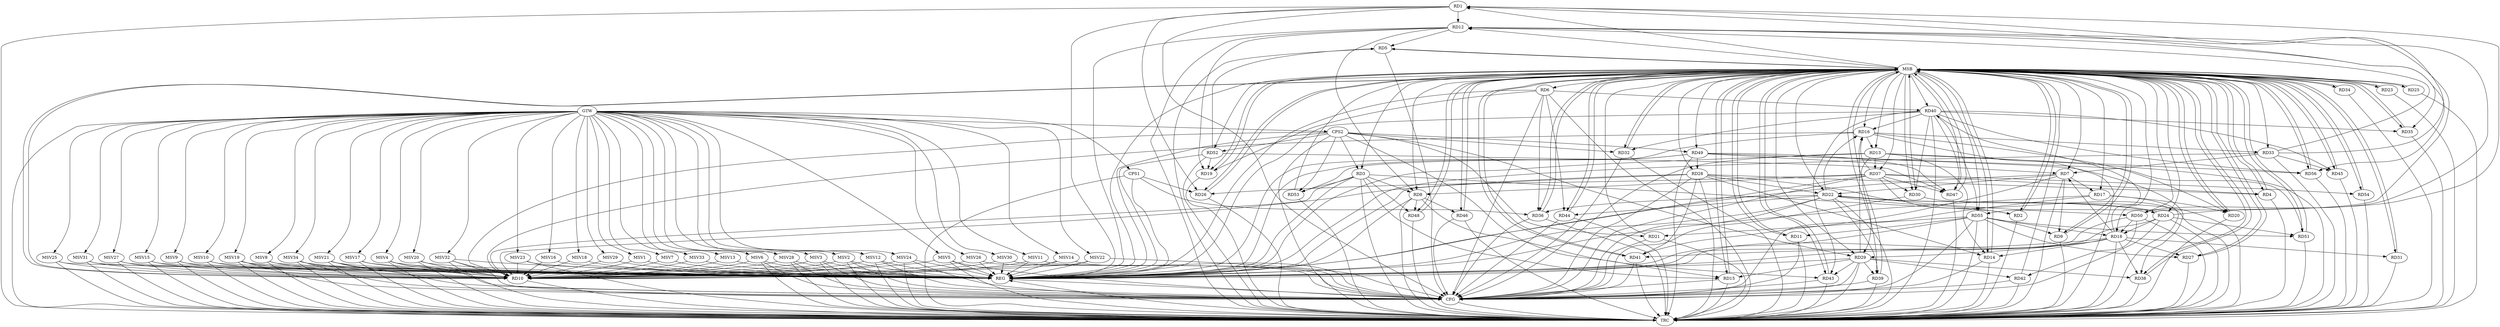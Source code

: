 strict digraph G {
  RD1 [ label="RD1" ];
  RD2 [ label="RD2" ];
  RD3 [ label="RD3" ];
  RD4 [ label="RD4" ];
  RD5 [ label="RD5" ];
  RD6 [ label="RD6" ];
  RD7 [ label="RD7" ];
  RD8 [ label="RD8" ];
  RD9 [ label="RD9" ];
  RD10 [ label="RD10" ];
  RD11 [ label="RD11" ];
  RD12 [ label="RD12" ];
  RD13 [ label="RD13" ];
  RD14 [ label="RD14" ];
  RD15 [ label="RD15" ];
  RD16 [ label="RD16" ];
  RD17 [ label="RD17" ];
  RD18 [ label="RD18" ];
  RD19 [ label="RD19" ];
  RD20 [ label="RD20" ];
  RD21 [ label="RD21" ];
  RD22 [ label="RD22" ];
  RD23 [ label="RD23" ];
  RD24 [ label="RD24" ];
  RD25 [ label="RD25" ];
  RD26 [ label="RD26" ];
  RD27 [ label="RD27" ];
  RD28 [ label="RD28" ];
  RD29 [ label="RD29" ];
  RD30 [ label="RD30" ];
  RD31 [ label="RD31" ];
  RD32 [ label="RD32" ];
  RD33 [ label="RD33" ];
  RD34 [ label="RD34" ];
  RD35 [ label="RD35" ];
  RD36 [ label="RD36" ];
  RD37 [ label="RD37" ];
  RD38 [ label="RD38" ];
  RD39 [ label="RD39" ];
  RD40 [ label="RD40" ];
  RD41 [ label="RD41" ];
  RD42 [ label="RD42" ];
  RD43 [ label="RD43" ];
  RD44 [ label="RD44" ];
  RD45 [ label="RD45" ];
  RD46 [ label="RD46" ];
  RD47 [ label="RD47" ];
  RD48 [ label="RD48" ];
  RD49 [ label="RD49" ];
  RD50 [ label="RD50" ];
  RD51 [ label="RD51" ];
  RD52 [ label="RD52" ];
  RD53 [ label="RD53" ];
  RD54 [ label="RD54" ];
  RD55 [ label="RD55" ];
  RD56 [ label="RD56" ];
  CPS1 [ label="CPS1" ];
  CPS2 [ label="CPS2" ];
  GTW [ label="GTW" ];
  REG [ label="REG" ];
  MSB [ label="MSB" ];
  CFG [ label="CFG" ];
  TRC [ label="TRC" ];
  MSV1 [ label="MSV1" ];
  MSV2 [ label="MSV2" ];
  MSV3 [ label="MSV3" ];
  MSV4 [ label="MSV4" ];
  MSV5 [ label="MSV5" ];
  MSV6 [ label="MSV6" ];
  MSV7 [ label="MSV7" ];
  MSV8 [ label="MSV8" ];
  MSV9 [ label="MSV9" ];
  MSV10 [ label="MSV10" ];
  MSV11 [ label="MSV11" ];
  MSV12 [ label="MSV12" ];
  MSV13 [ label="MSV13" ];
  MSV14 [ label="MSV14" ];
  MSV15 [ label="MSV15" ];
  MSV16 [ label="MSV16" ];
  MSV17 [ label="MSV17" ];
  MSV18 [ label="MSV18" ];
  MSV19 [ label="MSV19" ];
  MSV20 [ label="MSV20" ];
  MSV21 [ label="MSV21" ];
  MSV22 [ label="MSV22" ];
  MSV23 [ label="MSV23" ];
  MSV24 [ label="MSV24" ];
  MSV25 [ label="MSV25" ];
  MSV26 [ label="MSV26" ];
  MSV27 [ label="MSV27" ];
  MSV28 [ label="MSV28" ];
  MSV29 [ label="MSV29" ];
  MSV30 [ label="MSV30" ];
  MSV31 [ label="MSV31" ];
  MSV32 [ label="MSV32" ];
  MSV33 [ label="MSV33" ];
  MSV34 [ label="MSV34" ];
  RD1 -> RD12;
  RD24 -> RD1;
  RD1 -> RD26;
  RD33 -> RD1;
  RD1 -> RD35;
  RD3 -> RD2;
  RD22 -> RD2;
  RD3 -> RD8;
  RD3 -> RD10;
  RD3 -> RD15;
  RD3 -> RD48;
  RD3 -> RD53;
  RD28 -> RD4;
  RD37 -> RD4;
  RD12 -> RD5;
  RD52 -> RD5;
  RD6 -> RD19;
  RD6 -> RD36;
  RD6 -> RD40;
  RD6 -> RD44;
  RD7 -> RD9;
  RD7 -> RD17;
  RD18 -> RD7;
  RD7 -> RD22;
  RD33 -> RD7;
  RD7 -> RD41;
  RD49 -> RD7;
  RD12 -> RD8;
  RD37 -> RD8;
  RD8 -> RD43;
  RD8 -> RD46;
  RD8 -> RD48;
  RD55 -> RD9;
  RD16 -> RD10;
  RD28 -> RD10;
  RD55 -> RD11;
  RD12 -> RD19;
  RD33 -> RD12;
  RD50 -> RD12;
  RD12 -> RD55;
  RD12 -> RD56;
  RD13 -> RD14;
  RD16 -> RD13;
  RD13 -> RD29;
  RD13 -> RD37;
  RD13 -> RD56;
  RD18 -> RD14;
  RD28 -> RD14;
  RD29 -> RD15;
  RD16 -> RD20;
  RD22 -> RD16;
  RD29 -> RD16;
  RD16 -> RD33;
  RD37 -> RD16;
  RD40 -> RD16;
  RD17 -> RD20;
  RD24 -> RD18;
  RD18 -> RD27;
  RD18 -> RD29;
  RD18 -> RD31;
  RD18 -> RD38;
  RD18 -> RD40;
  RD18 -> RD41;
  RD50 -> RD18;
  RD55 -> RD18;
  RD52 -> RD19;
  RD55 -> RD21;
  RD22 -> RD24;
  RD24 -> RD22;
  RD28 -> RD22;
  RD22 -> RD36;
  RD22 -> RD39;
  RD22 -> RD44;
  RD24 -> RD51;
  RD37 -> RD26;
  RD55 -> RD27;
  RD28 -> RD41;
  RD49 -> RD28;
  RD28 -> RD50;
  RD29 -> RD38;
  RD29 -> RD39;
  RD29 -> RD42;
  RD29 -> RD43;
  RD37 -> RD30;
  RD40 -> RD30;
  RD40 -> RD32;
  RD33 -> RD45;
  RD40 -> RD35;
  RD37 -> RD47;
  RD37 -> RD54;
  RD49 -> RD38;
  RD40 -> RD43;
  RD40 -> RD45;
  RD40 -> RD47;
  RD40 -> RD55;
  RD40 -> RD56;
  RD50 -> RD42;
  RD49 -> RD47;
  RD52 -> RD47;
  RD49 -> RD51;
  RD49 -> RD53;
  RD55 -> RD51;
  CPS1 -> RD26;
  CPS1 -> RD36;
  CPS2 -> RD29;
  CPS2 -> RD53;
  CPS2 -> RD52;
  CPS2 -> RD15;
  CPS2 -> RD3;
  CPS2 -> RD21;
  CPS2 -> RD10;
  CPS2 -> RD49;
  CPS2 -> RD32;
  GTW -> CPS1;
  GTW -> CPS2;
  RD1 -> REG;
  RD3 -> REG;
  RD6 -> REG;
  RD7 -> REG;
  RD8 -> REG;
  RD12 -> REG;
  RD13 -> REG;
  RD16 -> REG;
  RD17 -> REG;
  RD18 -> REG;
  RD22 -> REG;
  RD24 -> REG;
  RD28 -> REG;
  RD29 -> REG;
  RD33 -> REG;
  RD37 -> REG;
  RD40 -> REG;
  RD49 -> REG;
  RD50 -> REG;
  RD52 -> REG;
  RD55 -> REG;
  CPS1 -> REG;
  CPS2 -> REG;
  RD2 -> MSB;
  MSB -> RD6;
  MSB -> RD29;
  MSB -> REG;
  RD4 -> MSB;
  MSB -> RD17;
  MSB -> RD24;
  MSB -> RD38;
  MSB -> RD43;
  MSB -> RD54;
  MSB -> RD55;
  RD5 -> MSB;
  MSB -> RD1;
  MSB -> RD19;
  MSB -> RD44;
  MSB -> RD47;
  RD9 -> MSB;
  MSB -> RD56;
  RD10 -> MSB;
  MSB -> RD5;
  MSB -> RD9;
  MSB -> RD16;
  MSB -> RD18;
  MSB -> RD30;
  MSB -> RD46;
  MSB -> RD50;
  MSB -> RD52;
  RD11 -> MSB;
  MSB -> RD40;
  RD14 -> MSB;
  MSB -> RD12;
  MSB -> RD15;
  MSB -> RD26;
  MSB -> RD39;
  RD15 -> MSB;
  MSB -> RD11;
  MSB -> RD20;
  RD19 -> MSB;
  MSB -> RD10;
  MSB -> RD22;
  MSB -> RD28;
  MSB -> RD36;
  RD20 -> MSB;
  MSB -> RD3;
  MSB -> RD35;
  MSB -> RD37;
  RD21 -> MSB;
  MSB -> RD25;
  MSB -> RD33;
  RD23 -> MSB;
  RD25 -> MSB;
  MSB -> RD13;
  MSB -> RD27;
  RD26 -> MSB;
  MSB -> RD34;
  RD27 -> MSB;
  MSB -> RD7;
  MSB -> RD14;
  RD30 -> MSB;
  MSB -> RD8;
  RD31 -> MSB;
  MSB -> RD41;
  RD32 -> MSB;
  RD34 -> MSB;
  MSB -> RD32;
  MSB -> RD45;
  RD35 -> MSB;
  RD36 -> MSB;
  MSB -> RD49;
  RD38 -> MSB;
  MSB -> RD48;
  RD39 -> MSB;
  RD41 -> MSB;
  MSB -> RD23;
  RD42 -> MSB;
  MSB -> RD2;
  MSB -> RD31;
  RD43 -> MSB;
  RD44 -> MSB;
  MSB -> RD4;
  RD45 -> MSB;
  MSB -> RD51;
  RD46 -> MSB;
  RD47 -> MSB;
  RD48 -> MSB;
  RD51 -> MSB;
  RD53 -> MSB;
  RD54 -> MSB;
  RD56 -> MSB;
  RD5 -> CFG;
  RD44 -> CFG;
  RD28 -> CFG;
  RD46 -> CFG;
  RD24 -> CFG;
  RD6 -> CFG;
  RD15 -> CFG;
  RD36 -> CFG;
  RD30 -> CFG;
  RD37 -> CFG;
  RD17 -> CFG;
  RD41 -> CFG;
  RD55 -> CFG;
  RD32 -> CFG;
  RD39 -> CFG;
  RD21 -> CFG;
  RD14 -> CFG;
  RD29 -> CFG;
  RD11 -> CFG;
  RD13 -> CFG;
  RD1 -> CFG;
  RD43 -> CFG;
  RD22 -> CFG;
  RD42 -> CFG;
  REG -> CFG;
  RD1 -> TRC;
  RD2 -> TRC;
  RD3 -> TRC;
  RD4 -> TRC;
  RD5 -> TRC;
  RD6 -> TRC;
  RD7 -> TRC;
  RD8 -> TRC;
  RD9 -> TRC;
  RD10 -> TRC;
  RD11 -> TRC;
  RD12 -> TRC;
  RD13 -> TRC;
  RD14 -> TRC;
  RD15 -> TRC;
  RD16 -> TRC;
  RD17 -> TRC;
  RD18 -> TRC;
  RD19 -> TRC;
  RD20 -> TRC;
  RD21 -> TRC;
  RD22 -> TRC;
  RD23 -> TRC;
  RD24 -> TRC;
  RD25 -> TRC;
  RD26 -> TRC;
  RD27 -> TRC;
  RD28 -> TRC;
  RD29 -> TRC;
  RD30 -> TRC;
  RD31 -> TRC;
  RD32 -> TRC;
  RD33 -> TRC;
  RD34 -> TRC;
  RD35 -> TRC;
  RD36 -> TRC;
  RD37 -> TRC;
  RD38 -> TRC;
  RD39 -> TRC;
  RD40 -> TRC;
  RD41 -> TRC;
  RD42 -> TRC;
  RD43 -> TRC;
  RD44 -> TRC;
  RD45 -> TRC;
  RD46 -> TRC;
  RD47 -> TRC;
  RD48 -> TRC;
  RD49 -> TRC;
  RD50 -> TRC;
  RD51 -> TRC;
  RD52 -> TRC;
  RD53 -> TRC;
  RD54 -> TRC;
  RD55 -> TRC;
  RD56 -> TRC;
  CPS1 -> TRC;
  CPS2 -> TRC;
  GTW -> TRC;
  CFG -> TRC;
  TRC -> REG;
  MSV1 -> RD10;
  MSV2 -> RD10;
  MSV3 -> RD10;
  MSV4 -> RD10;
  MSV5 -> RD10;
  MSV6 -> RD10;
  GTW -> MSV1;
  MSV1 -> REG;
  GTW -> MSV2;
  MSV2 -> REG;
  MSV2 -> TRC;
  MSV2 -> CFG;
  GTW -> MSV3;
  MSV3 -> REG;
  MSV3 -> TRC;
  MSV3 -> CFG;
  GTW -> MSV4;
  MSV4 -> REG;
  MSV4 -> TRC;
  MSV4 -> CFG;
  GTW -> MSV5;
  MSV5 -> REG;
  MSV5 -> TRC;
  MSV5 -> CFG;
  GTW -> MSV6;
  MSV6 -> REG;
  MSV6 -> TRC;
  MSV6 -> CFG;
  MSV7 -> RD10;
  GTW -> MSV7;
  MSV7 -> REG;
  MSV8 -> RD10;
  MSV9 -> RD10;
  GTW -> MSV8;
  MSV8 -> REG;
  MSV8 -> TRC;
  GTW -> MSV9;
  MSV9 -> REG;
  MSV9 -> TRC;
  MSV10 -> RD10;
  MSV11 -> RD10;
  MSV12 -> RD10;
  GTW -> MSV10;
  MSV10 -> REG;
  MSV10 -> TRC;
  GTW -> MSV11;
  MSV11 -> REG;
  MSV11 -> CFG;
  GTW -> MSV12;
  MSV12 -> REG;
  MSV12 -> TRC;
  MSV12 -> CFG;
  MSV13 -> RD10;
  GTW -> MSV13;
  MSV13 -> REG;
  MSV14 -> RD10;
  GTW -> MSV14;
  MSV14 -> REG;
  MSV14 -> CFG;
  MSV15 -> RD10;
  MSV16 -> RD10;
  MSV17 -> RD10;
  GTW -> MSV15;
  MSV15 -> REG;
  MSV15 -> TRC;
  GTW -> MSV16;
  MSV16 -> REG;
  GTW -> MSV17;
  MSV17 -> REG;
  MSV17 -> TRC;
  MSV18 -> RD10;
  MSV19 -> RD10;
  GTW -> MSV18;
  MSV18 -> REG;
  GTW -> MSV19;
  MSV19 -> REG;
  MSV19 -> TRC;
  MSV19 -> CFG;
  MSV20 -> RD10;
  MSV21 -> RD10;
  MSV22 -> RD10;
  GTW -> MSV20;
  MSV20 -> REG;
  MSV20 -> TRC;
  GTW -> MSV21;
  MSV21 -> REG;
  MSV21 -> TRC;
  MSV21 -> CFG;
  GTW -> MSV22;
  MSV22 -> REG;
  MSV22 -> CFG;
  MSV23 -> RD10;
  MSV24 -> RD10;
  GTW -> MSV23;
  MSV23 -> REG;
  MSV23 -> TRC;
  GTW -> MSV24;
  MSV24 -> REG;
  MSV24 -> TRC;
  MSV24 -> CFG;
  MSV25 -> RD10;
  GTW -> MSV25;
  MSV25 -> REG;
  MSV25 -> TRC;
  MSV26 -> RD10;
  MSV27 -> RD10;
  GTW -> MSV26;
  MSV26 -> REG;
  MSV26 -> CFG;
  GTW -> MSV27;
  MSV27 -> REG;
  MSV27 -> TRC;
  MSV28 -> RD10;
  GTW -> MSV28;
  MSV28 -> REG;
  MSV28 -> TRC;
  MSV28 -> CFG;
  MSV29 -> RD10;
  GTW -> MSV29;
  MSV29 -> REG;
  MSV30 -> RD10;
  MSV31 -> RD10;
  MSV32 -> RD10;
  MSV33 -> RD10;
  GTW -> MSV30;
  MSV30 -> REG;
  MSV30 -> CFG;
  GTW -> MSV31;
  MSV31 -> REG;
  MSV31 -> TRC;
  GTW -> MSV32;
  MSV32 -> REG;
  MSV32 -> TRC;
  MSV32 -> CFG;
  GTW -> MSV33;
  MSV33 -> REG;
  MSV34 -> RD10;
  GTW -> MSV34;
  MSV34 -> REG;
  MSV34 -> TRC;
  MSV34 -> CFG;
}
